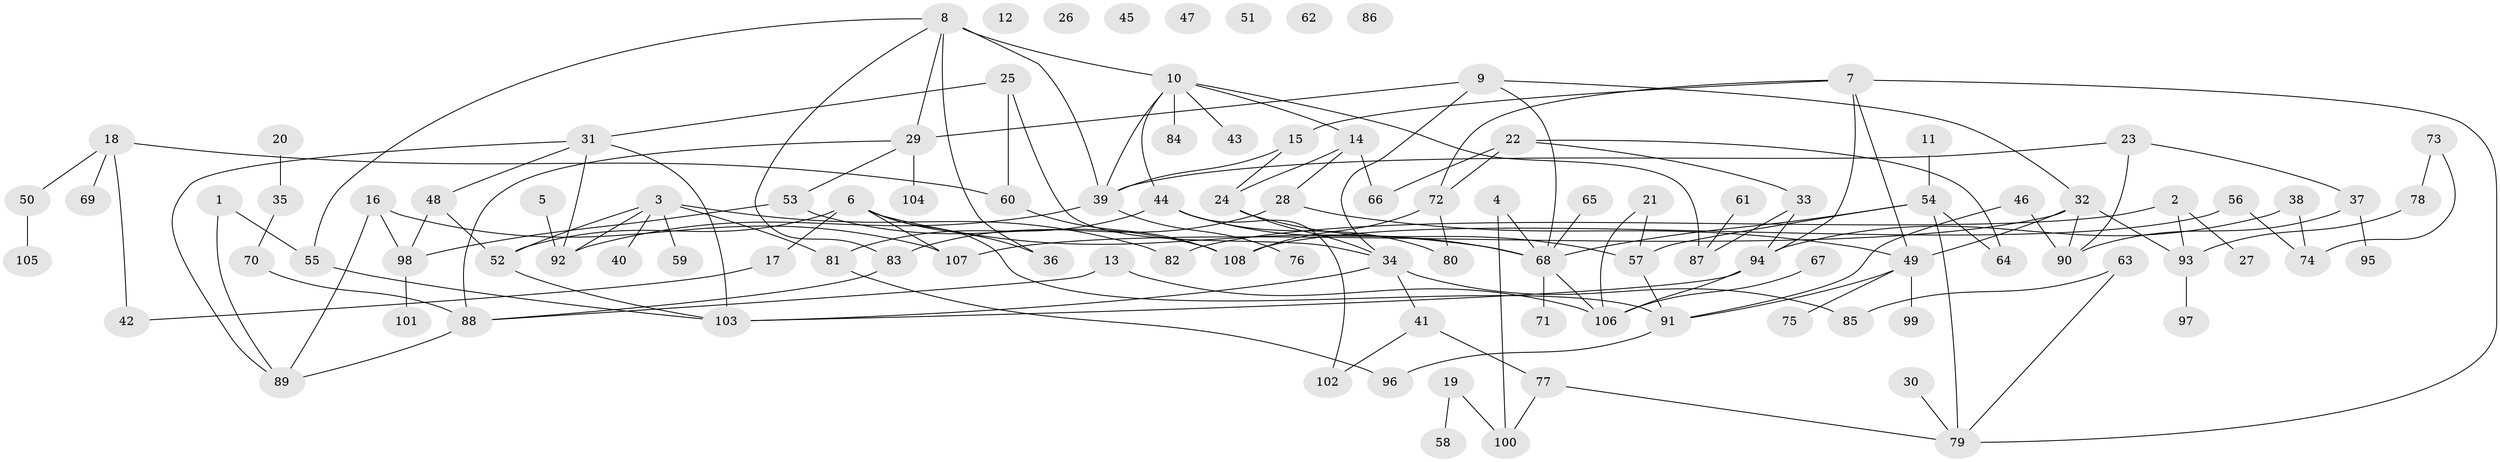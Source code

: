 // Generated by graph-tools (version 1.1) at 2025/39/03/09/25 04:39:07]
// undirected, 108 vertices, 149 edges
graph export_dot {
graph [start="1"]
  node [color=gray90,style=filled];
  1;
  2;
  3;
  4;
  5;
  6;
  7;
  8;
  9;
  10;
  11;
  12;
  13;
  14;
  15;
  16;
  17;
  18;
  19;
  20;
  21;
  22;
  23;
  24;
  25;
  26;
  27;
  28;
  29;
  30;
  31;
  32;
  33;
  34;
  35;
  36;
  37;
  38;
  39;
  40;
  41;
  42;
  43;
  44;
  45;
  46;
  47;
  48;
  49;
  50;
  51;
  52;
  53;
  54;
  55;
  56;
  57;
  58;
  59;
  60;
  61;
  62;
  63;
  64;
  65;
  66;
  67;
  68;
  69;
  70;
  71;
  72;
  73;
  74;
  75;
  76;
  77;
  78;
  79;
  80;
  81;
  82;
  83;
  84;
  85;
  86;
  87;
  88;
  89;
  90;
  91;
  92;
  93;
  94;
  95;
  96;
  97;
  98;
  99;
  100;
  101;
  102;
  103;
  104;
  105;
  106;
  107;
  108;
  1 -- 55;
  1 -- 89;
  2 -- 27;
  2 -- 82;
  2 -- 93;
  3 -- 40;
  3 -- 52;
  3 -- 59;
  3 -- 81;
  3 -- 82;
  3 -- 92;
  4 -- 68;
  4 -- 100;
  5 -- 92;
  6 -- 17;
  6 -- 36;
  6 -- 52;
  6 -- 68;
  6 -- 91;
  6 -- 107;
  7 -- 15;
  7 -- 49;
  7 -- 72;
  7 -- 79;
  7 -- 94;
  8 -- 10;
  8 -- 29;
  8 -- 36;
  8 -- 39;
  8 -- 55;
  8 -- 83;
  9 -- 29;
  9 -- 32;
  9 -- 34;
  9 -- 68;
  10 -- 14;
  10 -- 39;
  10 -- 43;
  10 -- 44;
  10 -- 84;
  10 -- 87;
  11 -- 54;
  13 -- 88;
  13 -- 106;
  14 -- 24;
  14 -- 28;
  14 -- 66;
  15 -- 24;
  15 -- 39;
  16 -- 89;
  16 -- 98;
  16 -- 107;
  17 -- 42;
  18 -- 42;
  18 -- 50;
  18 -- 60;
  18 -- 69;
  19 -- 58;
  19 -- 100;
  20 -- 35;
  21 -- 57;
  21 -- 106;
  22 -- 33;
  22 -- 64;
  22 -- 66;
  22 -- 72;
  23 -- 37;
  23 -- 39;
  23 -- 90;
  24 -- 34;
  24 -- 57;
  25 -- 31;
  25 -- 34;
  25 -- 60;
  28 -- 49;
  28 -- 83;
  29 -- 53;
  29 -- 88;
  29 -- 104;
  30 -- 79;
  31 -- 48;
  31 -- 89;
  31 -- 92;
  31 -- 103;
  32 -- 49;
  32 -- 90;
  32 -- 93;
  32 -- 107;
  33 -- 87;
  33 -- 94;
  34 -- 41;
  34 -- 85;
  34 -- 103;
  35 -- 70;
  37 -- 90;
  37 -- 95;
  38 -- 74;
  38 -- 94;
  39 -- 76;
  39 -- 92;
  41 -- 77;
  41 -- 102;
  44 -- 68;
  44 -- 80;
  44 -- 81;
  44 -- 102;
  46 -- 90;
  46 -- 91;
  48 -- 52;
  48 -- 98;
  49 -- 75;
  49 -- 91;
  49 -- 99;
  50 -- 105;
  52 -- 103;
  53 -- 98;
  53 -- 108;
  54 -- 57;
  54 -- 64;
  54 -- 68;
  54 -- 79;
  55 -- 103;
  56 -- 74;
  56 -- 108;
  57 -- 91;
  60 -- 108;
  61 -- 87;
  63 -- 79;
  63 -- 85;
  65 -- 68;
  67 -- 106;
  68 -- 71;
  68 -- 106;
  70 -- 88;
  72 -- 80;
  72 -- 108;
  73 -- 74;
  73 -- 78;
  77 -- 79;
  77 -- 100;
  78 -- 93;
  81 -- 96;
  83 -- 88;
  88 -- 89;
  91 -- 96;
  93 -- 97;
  94 -- 103;
  94 -- 106;
  98 -- 101;
}
